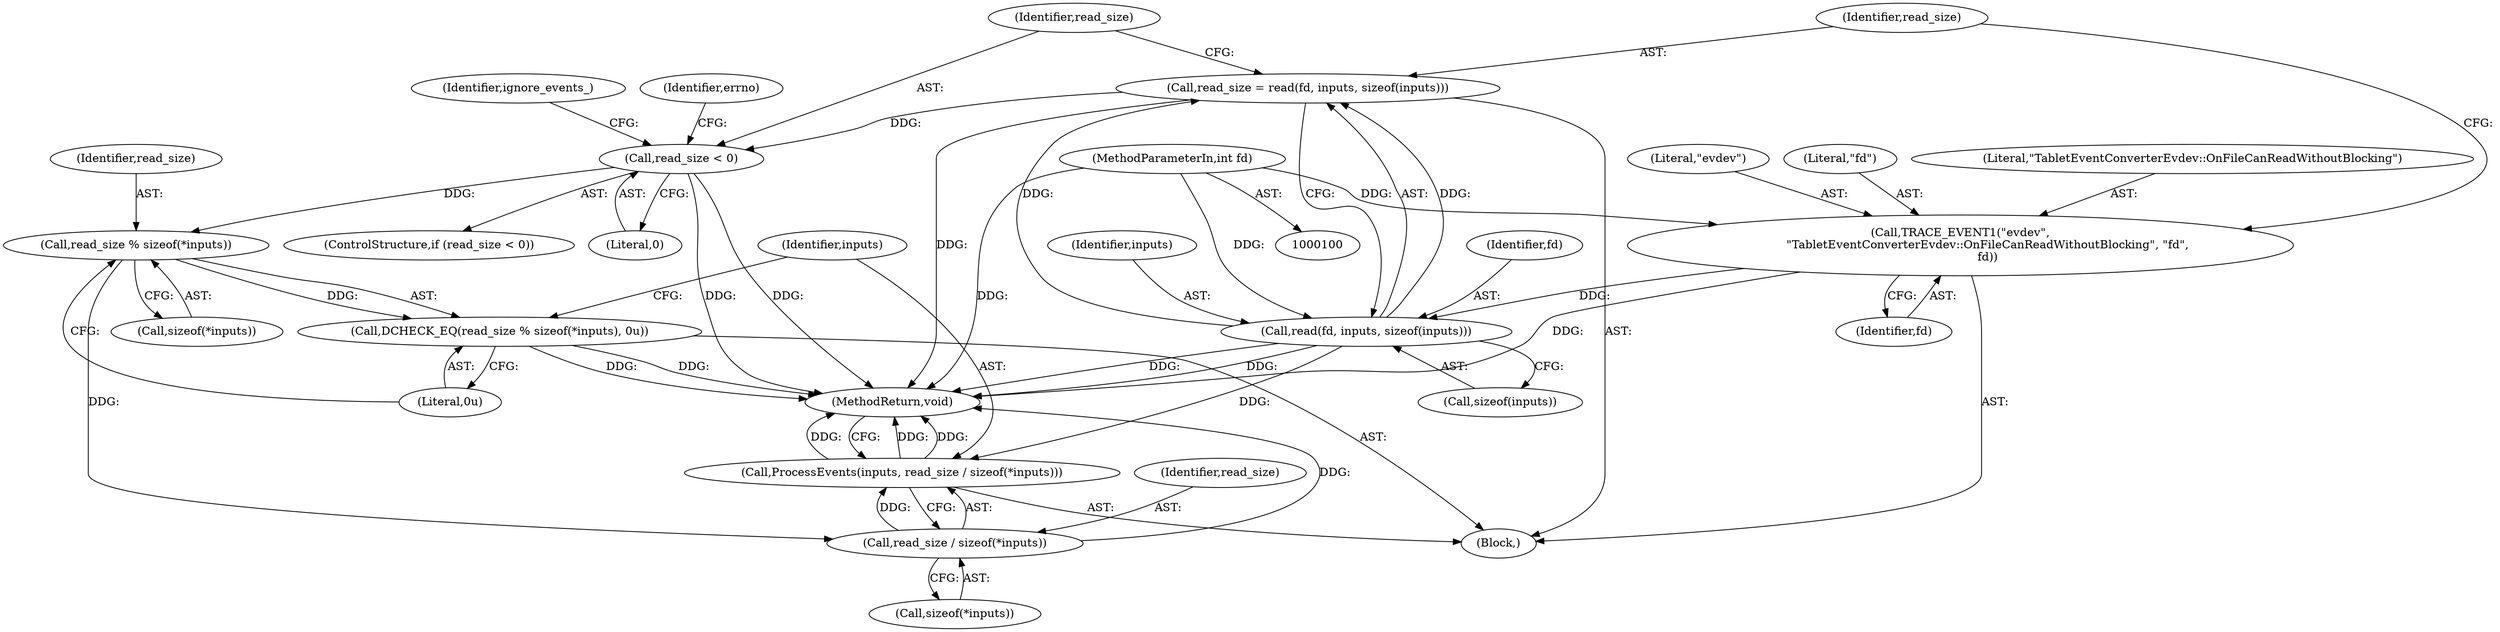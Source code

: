 digraph "0_Chrome_c4363d1ca65494cb7b271625e1ff6541a9f593c9_1@API" {
"1000118" [label="(Call,read_size < 0)"];
"1000110" [label="(Call,read_size = read(fd, inputs, sizeof(inputs)))"];
"1000112" [label="(Call,read(fd, inputs, sizeof(inputs)))"];
"1000103" [label="(Call,TRACE_EVENT1(\"evdev\",\n               \"TabletEventConverterEvdev::OnFileCanReadWithoutBlocking\", \"fd\",\n               fd))"];
"1000101" [label="(MethodParameterIn,int fd)"];
"1000147" [label="(Call,read_size % sizeof(*inputs))"];
"1000146" [label="(Call,DCHECK_EQ(read_size % sizeof(*inputs), 0u))"];
"1000155" [label="(Call,read_size / sizeof(*inputs))"];
"1000153" [label="(Call,ProcessEvents(inputs, read_size / sizeof(*inputs)))"];
"1000155" [label="(Call,read_size / sizeof(*inputs))"];
"1000157" [label="(Call,sizeof(*inputs))"];
"1000104" [label="(Literal,\"evdev\")"];
"1000117" [label="(ControlStructure,if (read_size < 0))"];
"1000111" [label="(Identifier,read_size)"];
"1000110" [label="(Call,read_size = read(fd, inputs, sizeof(inputs)))"];
"1000113" [label="(Identifier,fd)"];
"1000120" [label="(Literal,0)"];
"1000156" [label="(Identifier,read_size)"];
"1000119" [label="(Identifier,read_size)"];
"1000118" [label="(Call,read_size < 0)"];
"1000101" [label="(MethodParameterIn,int fd)"];
"1000148" [label="(Identifier,read_size)"];
"1000160" [label="(MethodReturn,void)"];
"1000147" [label="(Call,read_size % sizeof(*inputs))"];
"1000146" [label="(Call,DCHECK_EQ(read_size % sizeof(*inputs), 0u))"];
"1000153" [label="(Call,ProcessEvents(inputs, read_size / sizeof(*inputs)))"];
"1000107" [label="(Identifier,fd)"];
"1000125" [label="(Identifier,errno)"];
"1000112" [label="(Call,read(fd, inputs, sizeof(inputs)))"];
"1000103" [label="(Call,TRACE_EVENT1(\"evdev\",\n               \"TabletEventConverterEvdev::OnFileCanReadWithoutBlocking\", \"fd\",\n               fd))"];
"1000106" [label="(Literal,\"fd\")"];
"1000102" [label="(Block,)"];
"1000149" [label="(Call,sizeof(*inputs))"];
"1000115" [label="(Call,sizeof(inputs))"];
"1000154" [label="(Identifier,inputs)"];
"1000114" [label="(Identifier,inputs)"];
"1000152" [label="(Literal,0u)"];
"1000105" [label="(Literal,\"TabletEventConverterEvdev::OnFileCanReadWithoutBlocking\")"];
"1000144" [label="(Identifier,ignore_events_)"];
"1000118" -> "1000117"  [label="AST: "];
"1000118" -> "1000120"  [label="CFG: "];
"1000119" -> "1000118"  [label="AST: "];
"1000120" -> "1000118"  [label="AST: "];
"1000125" -> "1000118"  [label="CFG: "];
"1000144" -> "1000118"  [label="CFG: "];
"1000118" -> "1000160"  [label="DDG: "];
"1000118" -> "1000160"  [label="DDG: "];
"1000110" -> "1000118"  [label="DDG: "];
"1000118" -> "1000147"  [label="DDG: "];
"1000110" -> "1000102"  [label="AST: "];
"1000110" -> "1000112"  [label="CFG: "];
"1000111" -> "1000110"  [label="AST: "];
"1000112" -> "1000110"  [label="AST: "];
"1000119" -> "1000110"  [label="CFG: "];
"1000110" -> "1000160"  [label="DDG: "];
"1000112" -> "1000110"  [label="DDG: "];
"1000112" -> "1000110"  [label="DDG: "];
"1000112" -> "1000115"  [label="CFG: "];
"1000113" -> "1000112"  [label="AST: "];
"1000114" -> "1000112"  [label="AST: "];
"1000115" -> "1000112"  [label="AST: "];
"1000112" -> "1000160"  [label="DDG: "];
"1000112" -> "1000160"  [label="DDG: "];
"1000103" -> "1000112"  [label="DDG: "];
"1000101" -> "1000112"  [label="DDG: "];
"1000112" -> "1000153"  [label="DDG: "];
"1000103" -> "1000102"  [label="AST: "];
"1000103" -> "1000107"  [label="CFG: "];
"1000104" -> "1000103"  [label="AST: "];
"1000105" -> "1000103"  [label="AST: "];
"1000106" -> "1000103"  [label="AST: "];
"1000107" -> "1000103"  [label="AST: "];
"1000111" -> "1000103"  [label="CFG: "];
"1000103" -> "1000160"  [label="DDG: "];
"1000101" -> "1000103"  [label="DDG: "];
"1000101" -> "1000100"  [label="AST: "];
"1000101" -> "1000160"  [label="DDG: "];
"1000147" -> "1000146"  [label="AST: "];
"1000147" -> "1000149"  [label="CFG: "];
"1000148" -> "1000147"  [label="AST: "];
"1000149" -> "1000147"  [label="AST: "];
"1000152" -> "1000147"  [label="CFG: "];
"1000147" -> "1000146"  [label="DDG: "];
"1000147" -> "1000155"  [label="DDG: "];
"1000146" -> "1000102"  [label="AST: "];
"1000146" -> "1000152"  [label="CFG: "];
"1000152" -> "1000146"  [label="AST: "];
"1000154" -> "1000146"  [label="CFG: "];
"1000146" -> "1000160"  [label="DDG: "];
"1000146" -> "1000160"  [label="DDG: "];
"1000155" -> "1000153"  [label="AST: "];
"1000155" -> "1000157"  [label="CFG: "];
"1000156" -> "1000155"  [label="AST: "];
"1000157" -> "1000155"  [label="AST: "];
"1000153" -> "1000155"  [label="CFG: "];
"1000155" -> "1000160"  [label="DDG: "];
"1000155" -> "1000153"  [label="DDG: "];
"1000153" -> "1000102"  [label="AST: "];
"1000154" -> "1000153"  [label="AST: "];
"1000160" -> "1000153"  [label="CFG: "];
"1000153" -> "1000160"  [label="DDG: "];
"1000153" -> "1000160"  [label="DDG: "];
"1000153" -> "1000160"  [label="DDG: "];
}
